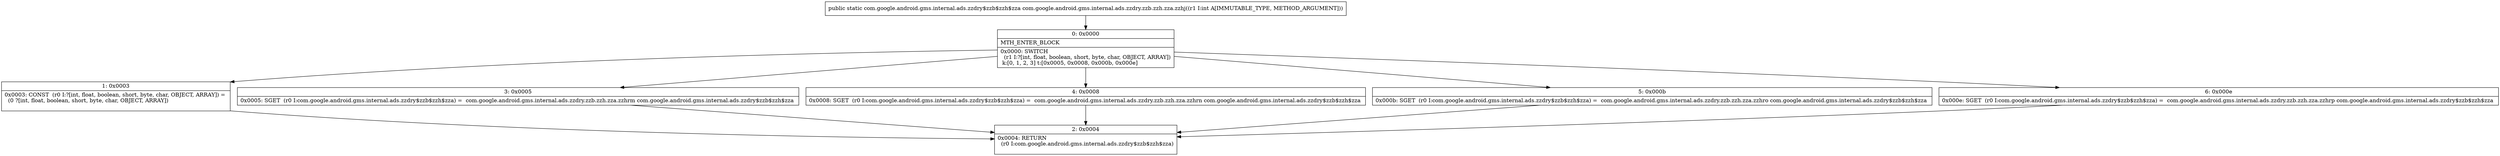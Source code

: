 digraph "CFG forcom.google.android.gms.internal.ads.zzdry.zzb.zzh.zza.zzhj(I)Lcom\/google\/android\/gms\/internal\/ads\/zzdry$zzb$zzh$zza;" {
Node_0 [shape=record,label="{0\:\ 0x0000|MTH_ENTER_BLOCK\l|0x0000: SWITCH  \l  (r1 I:?[int, float, boolean, short, byte, char, OBJECT, ARRAY])\l k:[0, 1, 2, 3] t:[0x0005, 0x0008, 0x000b, 0x000e] \l}"];
Node_1 [shape=record,label="{1\:\ 0x0003|0x0003: CONST  (r0 I:?[int, float, boolean, short, byte, char, OBJECT, ARRAY]) = \l  (0 ?[int, float, boolean, short, byte, char, OBJECT, ARRAY])\l \l}"];
Node_2 [shape=record,label="{2\:\ 0x0004|0x0004: RETURN  \l  (r0 I:com.google.android.gms.internal.ads.zzdry$zzb$zzh$zza)\l \l}"];
Node_3 [shape=record,label="{3\:\ 0x0005|0x0005: SGET  (r0 I:com.google.android.gms.internal.ads.zzdry$zzb$zzh$zza) =  com.google.android.gms.internal.ads.zzdry.zzb.zzh.zza.zzhrm com.google.android.gms.internal.ads.zzdry$zzb$zzh$zza \l}"];
Node_4 [shape=record,label="{4\:\ 0x0008|0x0008: SGET  (r0 I:com.google.android.gms.internal.ads.zzdry$zzb$zzh$zza) =  com.google.android.gms.internal.ads.zzdry.zzb.zzh.zza.zzhrn com.google.android.gms.internal.ads.zzdry$zzb$zzh$zza \l}"];
Node_5 [shape=record,label="{5\:\ 0x000b|0x000b: SGET  (r0 I:com.google.android.gms.internal.ads.zzdry$zzb$zzh$zza) =  com.google.android.gms.internal.ads.zzdry.zzb.zzh.zza.zzhro com.google.android.gms.internal.ads.zzdry$zzb$zzh$zza \l}"];
Node_6 [shape=record,label="{6\:\ 0x000e|0x000e: SGET  (r0 I:com.google.android.gms.internal.ads.zzdry$zzb$zzh$zza) =  com.google.android.gms.internal.ads.zzdry.zzb.zzh.zza.zzhrp com.google.android.gms.internal.ads.zzdry$zzb$zzh$zza \l}"];
MethodNode[shape=record,label="{public static com.google.android.gms.internal.ads.zzdry$zzb$zzh$zza com.google.android.gms.internal.ads.zzdry.zzb.zzh.zza.zzhj((r1 I:int A[IMMUTABLE_TYPE, METHOD_ARGUMENT])) }"];
MethodNode -> Node_0;
Node_0 -> Node_1;
Node_0 -> Node_3;
Node_0 -> Node_4;
Node_0 -> Node_5;
Node_0 -> Node_6;
Node_1 -> Node_2;
Node_3 -> Node_2;
Node_4 -> Node_2;
Node_5 -> Node_2;
Node_6 -> Node_2;
}

